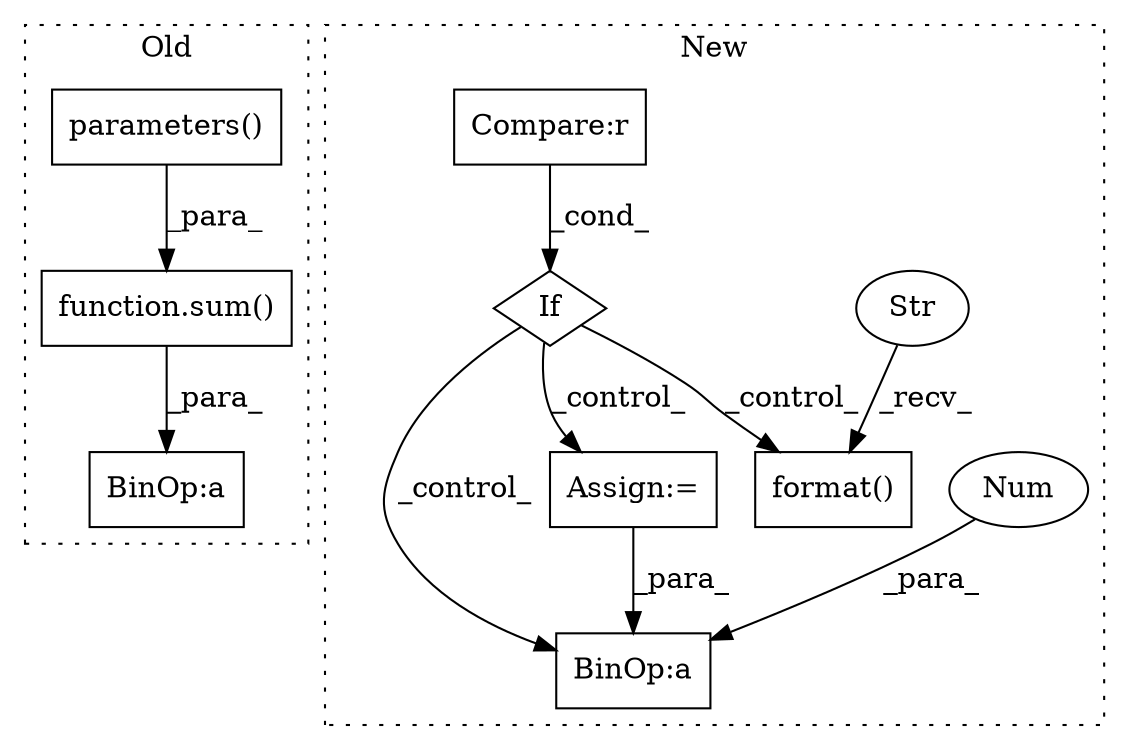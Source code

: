 digraph G {
subgraph cluster0 {
1 [label="parameters()" a="75" s="4320" l="17" shape="box"];
5 [label="function.sum()" a="75" s="4291,4338" l="4,1" shape="box"];
7 [label="BinOp:a" a="82" s="4400" l="3" shape="box"];
label = "Old";
style="dotted";
}
subgraph cluster1 {
2 [label="format()" a="75" s="9629,9707" l="71,1" shape="box"];
3 [label="If" a="96" s="8202" l="3" shape="diamond"];
4 [label="Str" a="66" s="9629" l="63" shape="ellipse"];
6 [label="BinOp:a" a="82" s="9281" l="3" shape="box"];
8 [label="Num" a="76" s="9284" l="1" shape="ellipse"];
9 [label="Compare:r" a="40" s="8205" l="37" shape="box"];
10 [label="Assign:=" a="68" s="8373" l="3" shape="box"];
label = "New";
style="dotted";
}
1 -> 5 [label="_para_"];
3 -> 6 [label="_control_"];
3 -> 10 [label="_control_"];
3 -> 2 [label="_control_"];
4 -> 2 [label="_recv_"];
5 -> 7 [label="_para_"];
8 -> 6 [label="_para_"];
9 -> 3 [label="_cond_"];
10 -> 6 [label="_para_"];
}